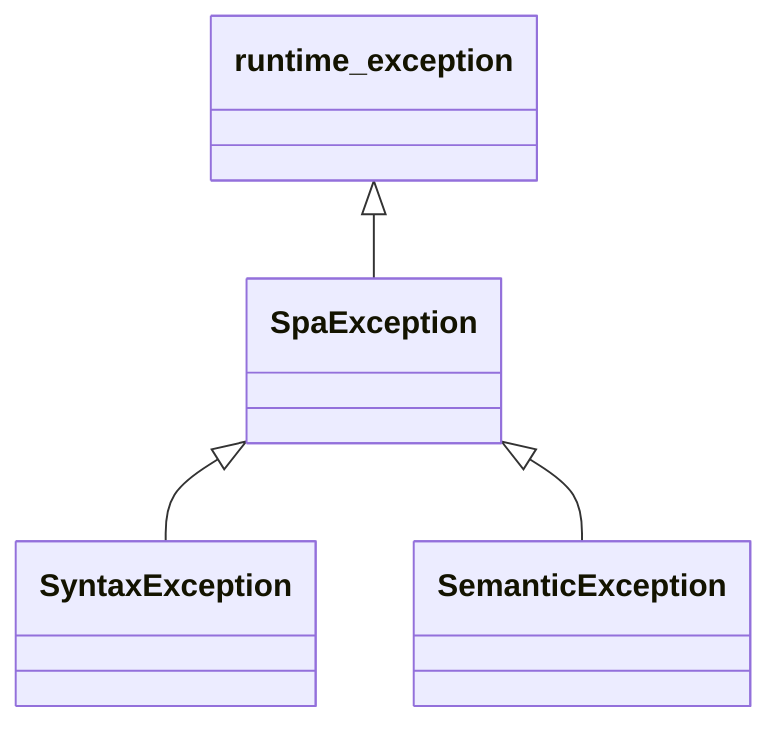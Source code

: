 classDiagram
      runtime_exception <|-- SpaException
      SpaException  <|-- SyntaxException
      SpaException  <|-- SemanticException